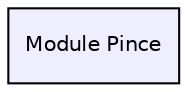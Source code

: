 digraph "/media/nicolas/A600540B0053E13B/Users/nicolas/Documents/Ecole/ISEN/Projet/Coupe de France/Module Pince" {
  compound=true
  node [ fontsize="10", fontname="Helvetica"];
  edge [ labelfontsize="10", labelfontname="Helvetica"];
  dir_fd60a67f6770609c6ee5ce563ca509a4 [shape=box, label="Module Pince", style="filled", fillcolor="#eeeeff", pencolor="black", URL="dir_fd60a67f6770609c6ee5ce563ca509a4.html"];
}

